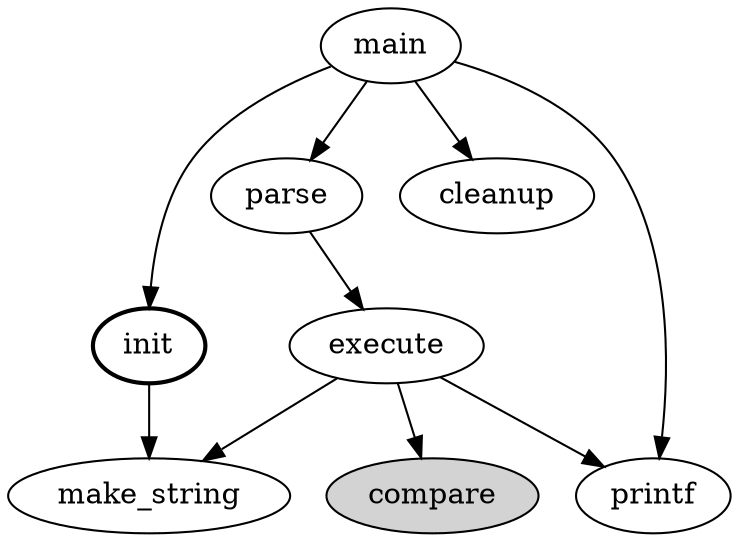 // To compile, use
// dot -Tpng digraph.gv -o digraph.png
digraph G {
      main -> parse -> execute;
      main -> init;
      main -> cleanup;
      execute -> make_string;
      execute -> printf
      init [style="bold"]
      init -> make_string;
      main -> printf;
      execute -> compare;
      compare [style=filled]
}